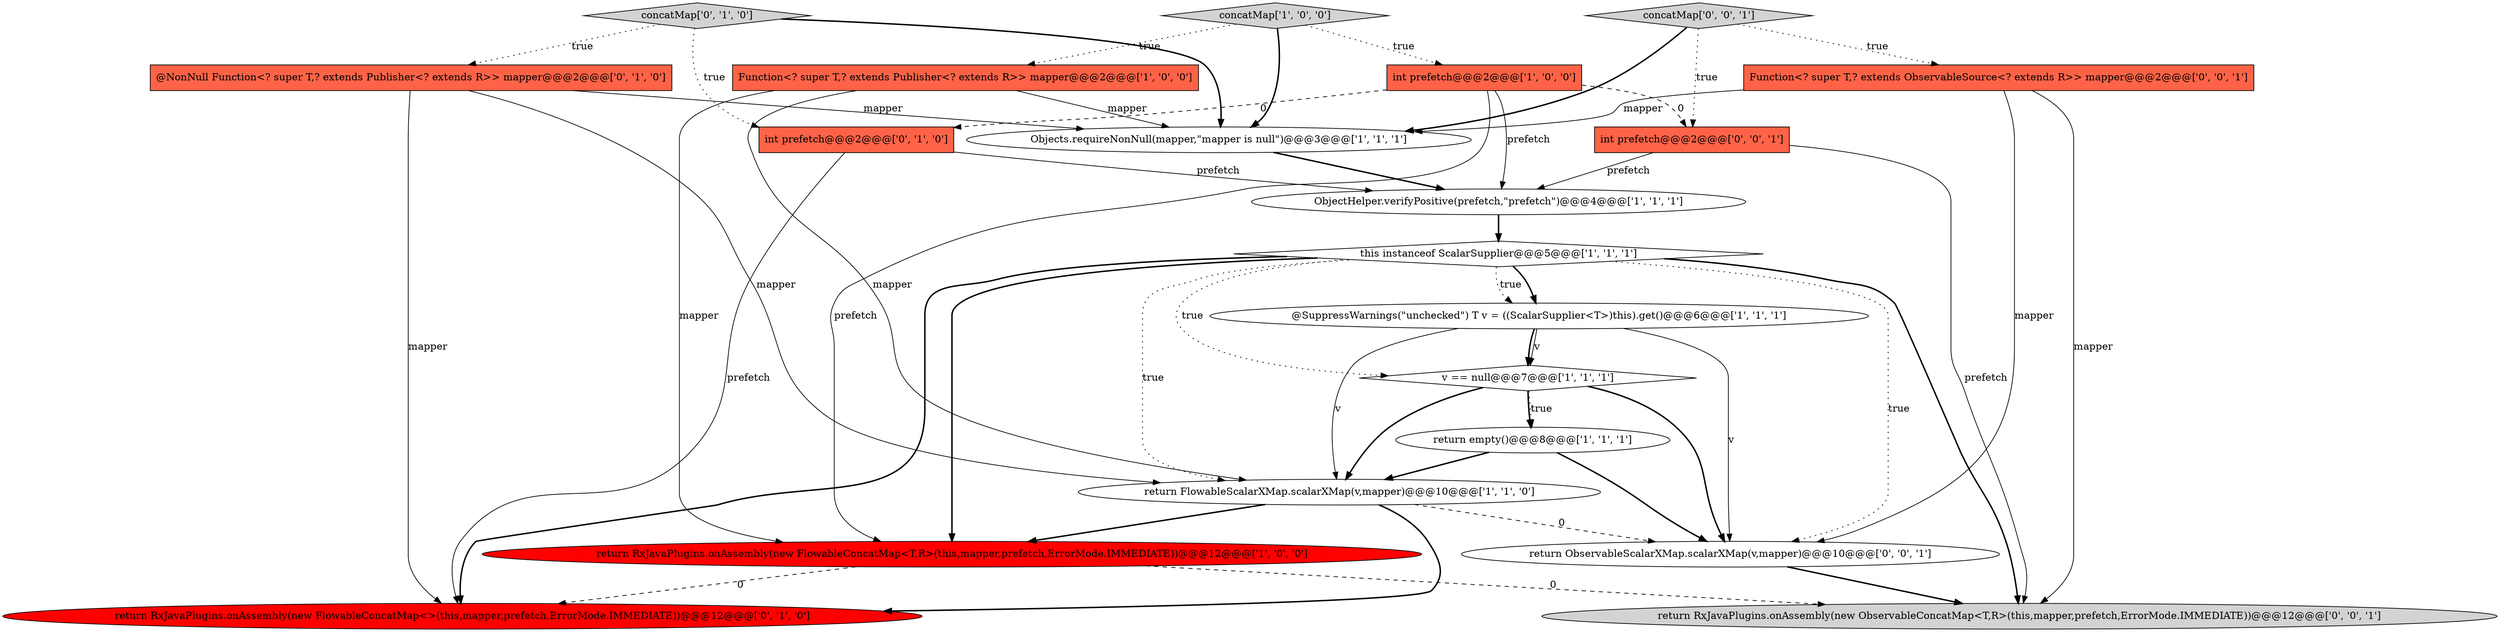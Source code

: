 digraph {
11 [style = filled, label = "return RxJavaPlugins.onAssembly(new FlowableConcatMap<>(this,mapper,prefetch,ErrorMode.IMMEDIATE))@@@12@@@['0', '1', '0']", fillcolor = red, shape = ellipse image = "AAA1AAABBB2BBB"];
12 [style = filled, label = "concatMap['0', '1', '0']", fillcolor = lightgray, shape = diamond image = "AAA0AAABBB2BBB"];
13 [style = filled, label = "@NonNull Function<? super T,? extends Publisher<? extends R>> mapper@@@2@@@['0', '1', '0']", fillcolor = tomato, shape = box image = "AAA0AAABBB2BBB"];
1 [style = filled, label = "Objects.requireNonNull(mapper,\"mapper is null\")@@@3@@@['1', '1', '1']", fillcolor = white, shape = ellipse image = "AAA0AAABBB1BBB"];
18 [style = filled, label = "return RxJavaPlugins.onAssembly(new ObservableConcatMap<T,R>(this,mapper,prefetch,ErrorMode.IMMEDIATE))@@@12@@@['0', '0', '1']", fillcolor = lightgray, shape = ellipse image = "AAA0AAABBB3BBB"];
8 [style = filled, label = "concatMap['1', '0', '0']", fillcolor = lightgray, shape = diamond image = "AAA0AAABBB1BBB"];
16 [style = filled, label = "concatMap['0', '0', '1']", fillcolor = lightgray, shape = diamond image = "AAA0AAABBB3BBB"];
0 [style = filled, label = "Function<? super T,? extends Publisher<? extends R>> mapper@@@2@@@['1', '0', '0']", fillcolor = tomato, shape = box image = "AAA0AAABBB1BBB"];
5 [style = filled, label = "v == null@@@7@@@['1', '1', '1']", fillcolor = white, shape = diamond image = "AAA0AAABBB1BBB"];
3 [style = filled, label = "@SuppressWarnings(\"unchecked\") T v = ((ScalarSupplier<T>)this).get()@@@6@@@['1', '1', '1']", fillcolor = white, shape = ellipse image = "AAA0AAABBB1BBB"];
7 [style = filled, label = "return FlowableScalarXMap.scalarXMap(v,mapper)@@@10@@@['1', '1', '0']", fillcolor = white, shape = ellipse image = "AAA0AAABBB1BBB"];
14 [style = filled, label = "int prefetch@@@2@@@['0', '1', '0']", fillcolor = tomato, shape = box image = "AAA1AAABBB2BBB"];
9 [style = filled, label = "int prefetch@@@2@@@['1', '0', '0']", fillcolor = tomato, shape = box image = "AAA1AAABBB1BBB"];
15 [style = filled, label = "Function<? super T,? extends ObservableSource<? extends R>> mapper@@@2@@@['0', '0', '1']", fillcolor = tomato, shape = box image = "AAA0AAABBB3BBB"];
2 [style = filled, label = "return RxJavaPlugins.onAssembly(new FlowableConcatMap<T,R>(this,mapper,prefetch,ErrorMode.IMMEDIATE))@@@12@@@['1', '0', '0']", fillcolor = red, shape = ellipse image = "AAA1AAABBB1BBB"];
4 [style = filled, label = "this instanceof ScalarSupplier@@@5@@@['1', '1', '1']", fillcolor = white, shape = diamond image = "AAA0AAABBB1BBB"];
6 [style = filled, label = "return empty()@@@8@@@['1', '1', '1']", fillcolor = white, shape = ellipse image = "AAA0AAABBB1BBB"];
17 [style = filled, label = "int prefetch@@@2@@@['0', '0', '1']", fillcolor = tomato, shape = box image = "AAA0AAABBB3BBB"];
19 [style = filled, label = "return ObservableScalarXMap.scalarXMap(v,mapper)@@@10@@@['0', '0', '1']", fillcolor = white, shape = ellipse image = "AAA0AAABBB3BBB"];
10 [style = filled, label = "ObjectHelper.verifyPositive(prefetch,\"prefetch\")@@@4@@@['1', '1', '1']", fillcolor = white, shape = ellipse image = "AAA0AAABBB1BBB"];
4->5 [style = dotted, label="true"];
4->3 [style = bold, label=""];
19->18 [style = bold, label=""];
7->11 [style = bold, label=""];
3->5 [style = solid, label="v"];
13->7 [style = solid, label="mapper"];
16->17 [style = dotted, label="true"];
5->6 [style = dotted, label="true"];
4->7 [style = dotted, label="true"];
15->18 [style = solid, label="mapper"];
0->2 [style = solid, label="mapper"];
4->18 [style = bold, label=""];
17->10 [style = solid, label="prefetch"];
14->10 [style = solid, label="prefetch"];
4->2 [style = bold, label=""];
6->19 [style = bold, label=""];
12->1 [style = bold, label=""];
9->2 [style = solid, label="prefetch"];
8->1 [style = bold, label=""];
5->19 [style = bold, label=""];
12->14 [style = dotted, label="true"];
13->11 [style = solid, label="mapper"];
3->5 [style = bold, label=""];
12->13 [style = dotted, label="true"];
4->3 [style = dotted, label="true"];
0->1 [style = solid, label="mapper"];
15->1 [style = solid, label="mapper"];
5->6 [style = bold, label=""];
9->14 [style = dashed, label="0"];
16->1 [style = bold, label=""];
7->19 [style = dashed, label="0"];
9->10 [style = solid, label="prefetch"];
7->2 [style = bold, label=""];
17->18 [style = solid, label="prefetch"];
9->17 [style = dashed, label="0"];
2->18 [style = dashed, label="0"];
10->4 [style = bold, label=""];
5->7 [style = bold, label=""];
2->11 [style = dashed, label="0"];
15->19 [style = solid, label="mapper"];
8->0 [style = dotted, label="true"];
0->7 [style = solid, label="mapper"];
8->9 [style = dotted, label="true"];
3->19 [style = solid, label="v"];
6->7 [style = bold, label=""];
13->1 [style = solid, label="mapper"];
4->11 [style = bold, label=""];
1->10 [style = bold, label=""];
3->7 [style = solid, label="v"];
4->19 [style = dotted, label="true"];
16->15 [style = dotted, label="true"];
14->11 [style = solid, label="prefetch"];
}
